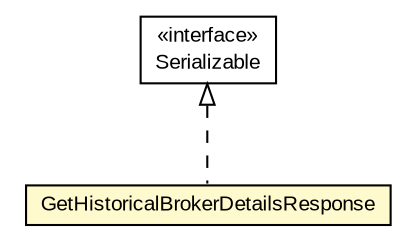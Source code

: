 #!/usr/local/bin/dot
#
# Class diagram 
# Generated by UMLGraph version R5_6-24-gf6e263 (http://www.umlgraph.org/)
#

digraph G {
	edge [fontname="arial",fontsize=10,labelfontname="arial",labelfontsize=10];
	node [fontname="arial",fontsize=10,shape=plaintext];
	nodesep=0.25;
	ranksep=0.5;
	// org.miloss.fgsms.services.interfaces.dataaccessservice.GetHistoricalBrokerDetailsResponse
	c488149 [label=<<table title="org.miloss.fgsms.services.interfaces.dataaccessservice.GetHistoricalBrokerDetailsResponse" border="0" cellborder="1" cellspacing="0" cellpadding="2" port="p" bgcolor="lemonChiffon" href="./GetHistoricalBrokerDetailsResponse.html">
		<tr><td><table border="0" cellspacing="0" cellpadding="1">
<tr><td align="center" balign="center"> GetHistoricalBrokerDetailsResponse </td></tr>
		</table></td></tr>
		</table>>, URL="./GetHistoricalBrokerDetailsResponse.html", fontname="arial", fontcolor="black", fontsize=10.0];
	//org.miloss.fgsms.services.interfaces.dataaccessservice.GetHistoricalBrokerDetailsResponse implements java.io.Serializable
	c488987:p -> c488149:p [dir=back,arrowtail=empty,style=dashed];
	// java.io.Serializable
	c488987 [label=<<table title="java.io.Serializable" border="0" cellborder="1" cellspacing="0" cellpadding="2" port="p" href="http://java.sun.com/j2se/1.4.2/docs/api/java/io/Serializable.html">
		<tr><td><table border="0" cellspacing="0" cellpadding="1">
<tr><td align="center" balign="center"> &#171;interface&#187; </td></tr>
<tr><td align="center" balign="center"> Serializable </td></tr>
		</table></td></tr>
		</table>>, URL="http://java.sun.com/j2se/1.4.2/docs/api/java/io/Serializable.html", fontname="arial", fontcolor="black", fontsize=10.0];
}

